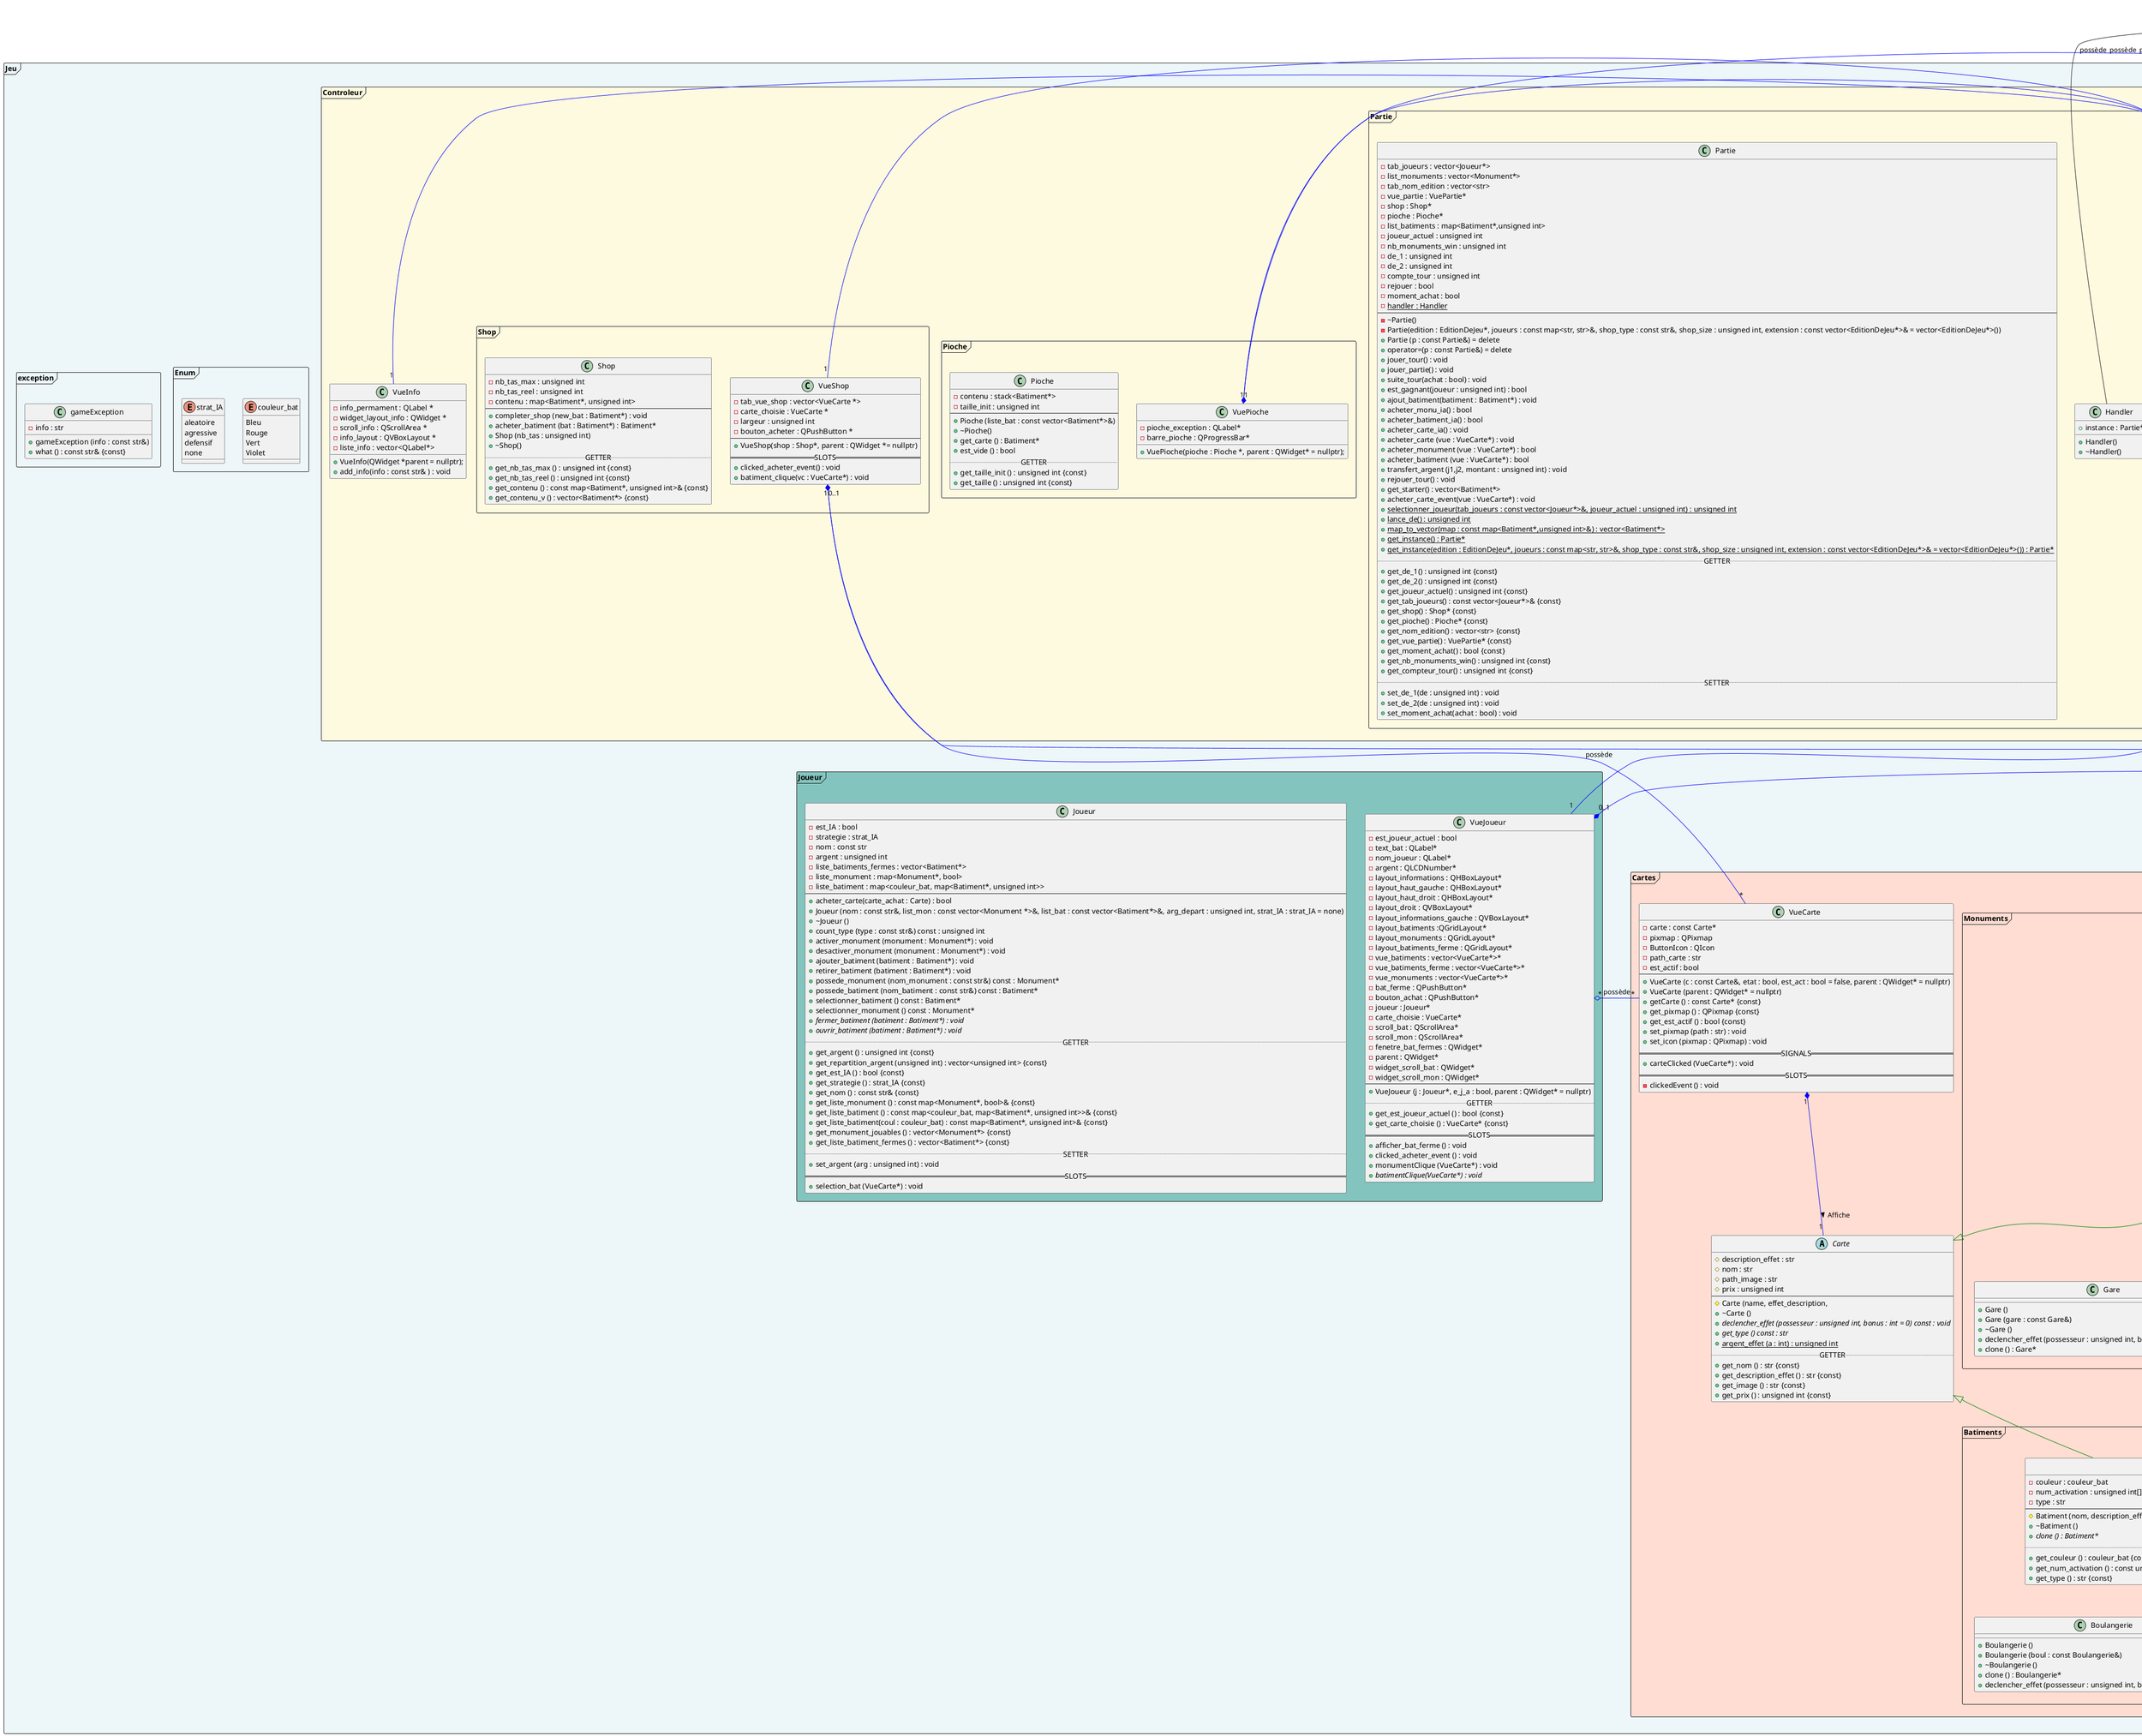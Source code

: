 @startuml
package Jeu <<Frame>> #EDF6F9{
    package Controleur <<Frame>> #FEFAE0{
        package EditionDeJeu <<Frame>> #FEFAE0{
            class EditionDeJeu{
                    - nom : str
                    - nb_joueurs_max : unsigned int
                    - nb_monuments_win : unsigned int
                    - batiment : map<Batiment*,unsigned int>
                    - monument : vector<Monument*>
                    - est_edition : bool
                    ----
                    + EditionDeJeu(nom : const str&)
                    + ~EditionDeJeu()
                    .. GETTER ..
                    + get_nom () : const str&
                    + get_nb_joueurs_max () : unsigned int
                    + get_nb_monuments_win () : unsigned int
                    + get_batiment () : map<Batiment*,unsigned int>
                    + get_monument () : vector<Monument*>
            }
        }
        package Partie <<Frame>> #FEFAE0{
            class Handler {
                + instance : Partie*
                + Handler()
                + ~Handler()
            }

            class Partie{
                - tab_joueurs : vector<Joueur*>
                - list_monuments : vector<Monument*>
                - tab_nom_edition : vector<str>
                - vue_partie : VuePartie*
                - shop : Shop*
                - pioche : Pioche*
                - list_batiments : map<Batiment*,unsigned int>
                - joueur_actuel : unsigned int
                - nb_monuments_win : unsigned int
                - de_1 : unsigned int
                - de_2 : unsigned int
                - compte_tour : unsigned int
                - rejouer : bool
                - moment_achat : bool
                - {static} handler : Handler
                --
                - ~Partie()
                - Partie(edition : EditionDeJeu*, joueurs : const map<str, str>&, shop_type : const str&, shop_size : unsigned int, extension : const vector<EditionDeJeu*>& = vector<EditionDeJeu*>())
                + Partie (p : const Partie&) = delete
                + operator=(p : const Partie&) = delete
                + jouer_tour() : void
                + jouer_partie() : void
                + suite_tour(achat : bool) : void
                + est_gagnant(joueur : unsigned int) : bool
                + ajout_batiment(batiment : Batiment*) : void
                + acheter_monu_ia() : bool
                + acheter_batiment_ia() : bool
                + acheter_carte_ia() : void
                + acheter_carte (vue : VueCarte*) : void
                + acheter_monument (vue : VueCarte*) : bool
                + acheter_batiment (vue : VueCarte*) : bool
                + transfert_argent (j1,j2, montant : unsigned int) : void
                + rejouer_tour() : void
                + get_starter() : vector<Batiment*>
                + acheter_carte_event(vue : VueCarte*) : void
                + {static} selectionner_joueur(tab_joueurs : const vector<Joueur*>&, joueur_actuel : unsigned int) : unsigned int
                + {static} lance_de() : unsigned int
                + {static} map_to_vector(map : const map<Batiment*,unsigned int>&) : vector<Batiment*>
                + {static} get_instance() : Partie*
                + {static} get_instance(edition : EditionDeJeu*, joueurs : const map<str, str>&, shop_type : const str&, shop_size : unsigned int, extension : const vector<EditionDeJeu*>& = vector<EditionDeJeu*>()) : Partie*
                .. GETTER ..
                + get_de_1() : unsigned int {const}
                + get_de_2() : unsigned int {const}
                + get_joueur_actuel() : unsigned int {const}
                + get_tab_joueurs() : const vector<Joueur*>& {const}
                + get_shop() : Shop* {const}
                + get_pioche() : Pioche* {const}
                + get_nom_edition() : vector<str> {const}
                + get_vue_partie() : VuePartie* {const}
                + get_moment_achat() : bool {const}
                + get_nb_monuments_win() : unsigned int {const}
                + get_compteur_tour() : unsigned int {const}
                .. SETTER ..
                + set_de_1(de : unsigned int) : void
                + set_de_2(de : unsigned int) : void
                + set_moment_achat(achat : bool) : void
            }

            class VuePartie {
                - nb_joueurs : unsigned int
                - joueur_affiche : unsigned int
                - tab_vue_joueurs : vector<VueCarte*>
                - label_edj : QLabel*
                - label_joueur_actuel : QLabel*
                - lcd_de_1 : QLCDNumber*
                - lcd_de_2 : QLCDNumber*
                - pioche_exeption : QLabel*
                - image_entete : QLabel*
                - affichage_de_1 : QLabel*
                - affichage_de_2 : QLabel*
                - structure : QVBoxLayout*
                - layout : QHBoxLayout*
                - entete : QHBoxLayout*
                - entete_gauche : QVBoxLayout*
                - display_des : QVBoxLayout*
                - infos_partie : QLabel*
                - label_tour_actuel : QLabel*
                - layout_de_1 : QHBoxLayout*
                - layout_de_2 : QHBoxLayout*
                - body : QHBoxLayout*
                - vue_joueur : QVBoxLayout*
                - parent_fenetre : QWidget*
                - fenetre_carte : QWidget*
                - bouton_rien_faire : QPushButton*
                - pioche : QVBoxLayout*
                - fenetre_pioche : QWidget*
                - view_pioche : VuePioche*
                - view_shop : VueShop*
                - scroll_shop : QScrollArea*
                - widget_shop : QWidget*
                - infos : VueInfo*
                - widget_infos : QWidget*
                --
                + VuePartie(parent : QWidget* = nullptr)
                + update_vue_joueur() : void
                + update_vue_pioche() : void
                + update_vue_shop() : void
                + update_vue_info() : void
                + update_vue_partie() : void
                + set_bouton_rien_faire(b : bool) : void
                + update_des() : void
                + set_vue_carte(vue : QWidget*) : void
                + update_nom_joueur() : void
                .. GETTER ..
                + get_vue_joueur() : VueJoueur* {const}
                + get_vue_carte() : QWidget* {const}
                + get_vue_infos() : VueInfo* {const}
                == SLOTS ==
                + d_click () : void
                + g_click () : void
                + ne_rien_faire_bouton() : void
            }
        }
        package Pioche <<Frame>> #FEFAE0{
            class Pioche
            {
                - contenu : stack<Batiment*>
                - taille_init : unsigned int
                --
                + Pioche (liste_bat : const vector<Batiment*>&)
                + ~Pioche()
                + get_carte () : Batiment*
                + est_vide () : bool
                .. GETTER ..
                + get_taille_init () : unsigned int {const}
                + get_taille () : unsigned int {const}
            }
            class VuePioche
            {
                - pioche_exception : QLabel*
                - barre_pioche : QProgressBar*
                + VuePioche(pioche : Pioche *, parent : QWidget* = nullptr);
            }
        }
        package Shop <<Frame>> #FEFAE0{
            class Shop
            {
                - nb_tas_max : unsigned int
                - nb_tas_reel : unsigned int
                - contenu : map<Batiment*, unsigned int>
                --
                + completer_shop (new_bat : Batiment*) : void
                + acheter_batiment (bat : Batiment*) : Batiment*
                + Shop (nb_tas : unsigned int)
                + ~Shop()
                .. GETTER ..
                + get_nb_tas_max () : unsigned int {const}
                + get_nb_tas_reel () : unsigned int {const}
                + get_contenu () : const map<Batiment*, unsigned int>& {const}
                + get_contenu_v () : vector<Batiment*> {const}
            }
            class VueShop
            {
                - tab_vue_shop : vector<VueCarte *>
                - carte_choisie : VueCarte *
                - largeur : unsigned int
                - bouton_acheter : QPushButton *
                --
                + VueShop(shop : Shop*, parent : QWidget *= nullptr)
                == SLOTS ==
                + clicked_acheter_event() : void
                + batiment_clique(vc : VueCarte*) : void
            }
        }
        class VueInfo
        {
            - info_permament : QLabel *
            - widget_layout_info : QWidget *
            - scroll_info : QScrollArea *
            - info_layout : QVBoxLayout *
            - liste_info : vector<QLabel*>
            + VueInfo(QWidget *parent = nullptr);
            + add_info(info : const str& ) : void
        }
    }


    together {
        package Cartes <<Frame>> #FFDDD2{
            class VueCarte
            {
                - carte : const Carte*
                - pixmap : QPixmap
                - ButtonIcon : QIcon
                - path_carte : str
                - est_actif : bool
                --
                + VueCarte (c : const Carte&, etat : bool, est_act : bool = false, parent : QWidget* = nullptr)
                + VueCarte (parent : QWidget* = nullptr)
                + getCarte () : const Carte* {const}
                + get_pixmap () : QPixmap {const}
                + get_est_actif () : bool {const}
                + set_pixmap (path : str) : void
                + set_icon (pixmap : QPixmap) : void
                == SIGNALS ==
                + carteClicked (VueCarte*) : void
                == SLOTS ==
                - clickedEvent () : void
            }

            abstract class Carte
            {
                # description_effet : str
                # nom : str
                # path_image : str
                # prix : unsigned int
                ----
                # Carte (name, effet_description,
                + ~Carte ()
                + {abstract} declencher_effet (possesseur : unsigned int, bonus : int = 0) const : void
                + {abstract} get_type () const : str
                + {static} argent_effet (a : int) : unsigned int
                .. GETTER ..
                + get_nom () : str {const}
                + get_description_effet () : str {const}
                + get_image () : str {const}
                 + get_prix () : unsigned int {const}
            }

            package Monuments <<Frame>> {
                abstract class Monument
                {
                    - path_image_actif : str
                    ----
                    # Monument (desc_effet, nom, path_image_actif, path_image : const str&; prix : unsigned int)
                    + ~Monument ()
                    + {abstract} clone () : Monument*
                    .. GETTER ..
                    + get_path_image_actif () : const str& {const}
                    + get_type () : str {const}

                }
                together {
                    class Gare {
                        + Gare ()
                        + Gare (gare : const Gare&)
                        + ~Gare ()
                        + declencher_effet (possesseur : unsigned int, bonus : int = 0) const : void
                        + clone () : Gare*
                    }
                    class Aéroport {
                        + Aéroport ()
                        + Aéroport (aeroport : const Aéroport&)
                        + ~Aéroport ()
                        + declencher_effet (possesseur : unsigned int, bonus : int = 0) const : void
                        + clone () : Aéroport*
                    }
                }
            }

            package Batiments <<Frame>> {
                abstract class Batiment
                {
                    - couleur : couleur_bat
                    - num_activation : unsigned int[]
                    - type : str
                    ----
                    # Batiment (nom, description_effet, path_image, type_bat : const str&, prix unsigned int, coul : couleur_bat, num : const list<unsigned int>&)
                    + ~Batiment ()
                    + {abstract} clone () : Batiment*
                    .. GETTER ..
                    + get_couleur () : couleur_bat {const}
                    + get_num_activation () : const unsigned int[]& {const}
                    + get_type () : str {const}
                }

                together {
                    class Boulangerie {
                        + Boulangerie ()
                        + Boulangerie (boul : const Boulangerie&)
                        + ~Boulangerie ()
                        + clone () : Boulangerie*
                        + declencher_effet (possesseur : unsigned int, bonus : int = 0) const : void
                    }

                    class Cafe {
                        + Cafe ()
                        + Cafe (cafe : const Cafe&)
                        + ~Cafe ()
                        + clone () : Cafe*
                        + declencher_effet (possesseur : unsigned int, bonus : int = 0) const : void
                    }
                }
            }
        }

        package Joueur <<Frame>> #83C5BE{
            class VueJoueur
            {
                - est_joueur_actuel : bool
                - text_bat : QLabel*
                - nom_joueur : QLabel*
                - argent : QLCDNumber*
                - layout_informations : QHBoxLayout*
                - layout_haut_gauche : QHBoxLayout*
                - layout_haut_droit : QHBoxLayout*
                - layout_droit : QVBoxLayout*
                - layout_informations_gauche : QVBoxLayout*
                - layout_batiments :QGridLayout*
                - layout_monuments : QGridLayout*
                - layout_batiments_ferme : QGridLayout*
                - vue_batiments : vector<VueCarte*>*
                - vue_batiments_ferme : vector<VueCarte*>*
                - vue_monuments : vector<VueCarte*>*
                - bat_ferme : QPushButton*
                - bouton_achat : QPushButton*
                - joueur : Joueur*
                - carte_choisie : VueCarte*
                - scroll_bat : QScrollArea*
                - scroll_mon : QScrollArea*
                - fenetre_bat_fermes : QWidget*
                - parent : QWidget*
                - widget_scroll_bat : QWidget*
                - widget_scroll_mon : QWidget*
                --
                + VueJoueur (j : Joueur*, e_j_a : bool, parent : QWidget* = nullptr)
                .. GETTER ..
                + get_est_joueur_actuel () : bool {const}
                + get_carte_choisie () : VueCarte* {const}
                == SLOTS ==
                + afficher_bat_ferme () : void
                + clicked_acheter_event () : void
                + monumentClique (VueCarte*) : void
                + {abstract} batimentClique(VueCarte*) : void
            }

            class Joueur
            {
                - est_IA : bool
                - strategie : strat_IA
                - nom : const str
                - argent : unsigned int
                - liste_batiments_fermes : vector<Batiment*>
                - liste_monument : map<Monument*, bool>
                - liste_batiment : map<couleur_bat, map<Batiment*, unsigned int>>
                --
                + acheter_carte(carte_achat : Carte) : bool
                + Joueur (nom : const str&, list_mon : const vector<Monument *>&, list_bat : const vector<Batiment*>&, arg_depart : unsigned int, strat_IA : strat_IA = none)
                + ~Joueur ()
                + count_type (type : const str&) const : unsigned int
                + activer_monument (monument : Monument*) : void
                + desactiver_monument (monument : Monument*) : void
                + ajouter_batiment (batiment : Batiment*) : void
                + retirer_batiment (batiment : Batiment*) : void
                + possede_monument (nom_monument : const str&) const : Monument*
                + possede_batiment (nom_batiment : const str&) const : Batiment*
                + selectionner_batiment () const : Batiment*
                + selectionner_monument () const : Monument*
                + {abstract} fermer_batiment (batiment : Batiment*) : void
                + {abstract} ouvrir_batiment (batiment : Batiment*) : void
                ..GETTER..
                + get_argent () : unsigned int {const}
                + get_repartition_argent (unsigned int) : vector<unsigned int> {const}
                + get_est_IA () : bool {const}
                + get_strategie () : strat_IA {const}
                + get_nom () : const str& {const}
                + get_liste_monument () : const map<Monument*, bool>& {const}
                + get_liste_batiment () : const map<couleur_bat, map<Batiment*, unsigned int>>& {const}
                + get_liste_batiment(coul : couleur_bat) : const map<Batiment*, unsigned int>& {const}
                + get_monument_jouables () : vector<Monument*> {const}
                + get_liste_batiment_fermes () : vector<Batiment*> {const}
                .. SETTER ..
                + set_argent (arg : unsigned int) : void
                == SLOTS ==
                + selection_bat (VueCarte*) : void
            }
        }
    }
    package Enum <<Frame>> {
            enum couleur_bat
            {
                Bleu
                Rouge
                Vert
                Violet
            }

            enum strat_IA
            {
                aleatoire
                agressive
                defensif
                none
            }
    }
    package exception <<Frame>> {
        class gameException
        {
            - info : str
            + gameException (info : const str&)
            + what () : const str& {const}
        }
    }
}


Carte <|-up- Monument #line:green
Carte <|-- Batiment #line:green

VueCarte "1" *-- "1" Carte #line:blue : "Affiche >"

Monument <|-- Gare #line:red
Monument <|-- Aéroport #line:red

Batiment <|-- Boulangerie #line:red
Batiment <|-- Cafe #line:red

Batiment "*" -up-* "0..1" Pioche : "Est constitué de <"

Partie +- Handler
VuePartie "0..1" *- "1" Partie #line:blue : "Affiche >"
Partie "1" --- "2..*" Joueur : "Participe à <"
Partie "1" *- "0..1" Pioche : "Est constituée de >"
Partie "1" *-- "1" Shop : "Est constituée de >"
Partie "1" -- "1..*" EditionDeJeu : "utilise >"

Joueur "1" -* "0..1" VueJoueur #line:blue : "Affiche <"

Joueur "1..*" - "*" Batiment : "Possède >"
Joueur "1..*" - "M" Monument : "Possède >"


EditionDeJeu "1..*" o- "1..*" Monument : "Appartenir"
EditionDeJeu "1..*" o- "1..*" Batiment : "Appartenir"

VueShop "1" *- "1" Shop #line:blue : "Affiche >"
Shop "0..1" *-- "*" Batiment : "Est constitué de     >"

VuePioche "1" *- "1" Pioche #line:blue : "Affiche >"
Pioche "1" -- "1" Shop : "Interagit avec"

VuePartie "1" o- "1" VueInfo #line:blue : "possède"
VuePartie "1" o-- "1" VueJoueur #line:blue : "possède"
VuePartie "1" o- "1" VueShop #line:blue : "possède"
VuePartie "1" o- "1" VuePioche #line:blue : "possède"

VueJoueur "*" o- "*" VueCarte #line:blue : "possède"
VueShop "0..1" o- "*" VueCarte #line:blue : "possède"
@enduml